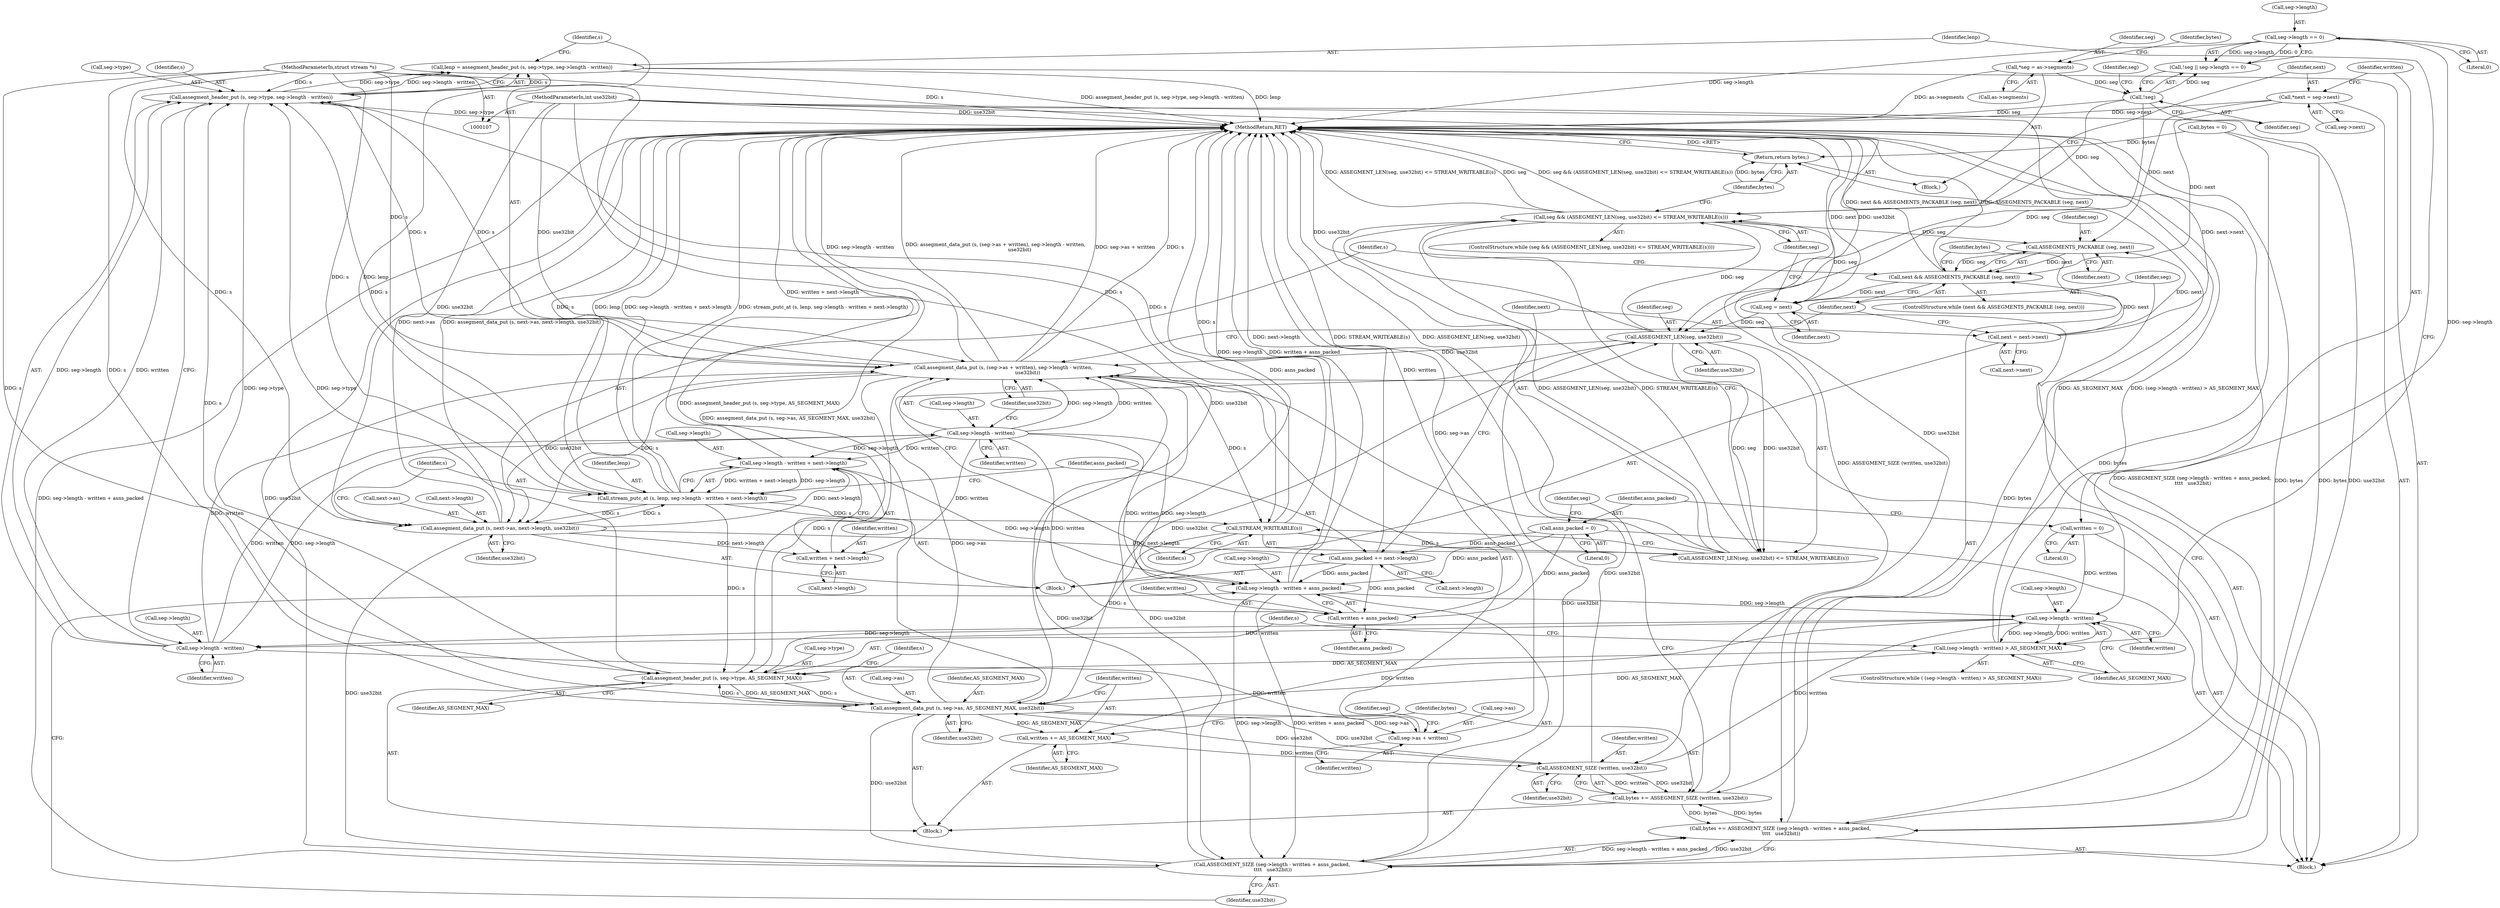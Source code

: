 digraph "1_savannah_7a42b78be9a4108d98833069a88e6fddb9285008@integer" {
"1000191" [label="(Call,lenp = assegment_header_put (s, seg->type, seg->length - written))"];
"1000193" [label="(Call,assegment_header_put (s, seg->type, seg->length - written))"];
"1000232" [label="(Call,stream_putc_at (s, lenp, seg->length - written + next->length))"];
"1000223" [label="(Call,assegment_data_put (s, next->as, next->length, use32bit))"];
"1000203" [label="(Call,assegment_data_put (s, (seg->as + written), seg->length - written, \n                              use32bit))"];
"1000108" [label="(MethodParameterIn,struct stream *s)"];
"1000176" [label="(Call,assegment_data_put (s, seg->as, AS_SEGMENT_MAX, use32bit))"];
"1000170" [label="(Call,assegment_header_put (s, seg->type, AS_SEGMENT_MAX))"];
"1000143" [label="(Call,STREAM_WRITEABLE(s))"];
"1000162" [label="(Call,(seg->length - written) > AS_SEGMENT_MAX)"];
"1000163" [label="(Call,seg->length - written)"];
"1000257" [label="(Call,seg->length - written + asns_packed)"];
"1000235" [label="(Call,seg->length - written + next->length)"];
"1000210" [label="(Call,seg->length - written)"];
"1000198" [label="(Call,seg->length - written)"];
"1000157" [label="(Call,asns_packed = 0)"];
"1000244" [label="(Call,asns_packed += next->length)"];
"1000126" [label="(Call,seg->length == 0)"];
"1000188" [label="(Call,ASSEGMENT_SIZE (written, use32bit))"];
"1000183" [label="(Call,written += AS_SEGMENT_MAX)"];
"1000110" [label="(MethodParameterIn,int use32bit)"];
"1000153" [label="(Call,written = 0)"];
"1000140" [label="(Call,ASSEGMENT_LEN(seg, use32bit))"];
"1000124" [label="(Call,!seg)"];
"1000113" [label="(Call,*seg = as->segments)"];
"1000265" [label="(Call,seg = next)"];
"1000217" [label="(Call,next && ASSEGMENTS_PACKABLE (seg, next))"];
"1000219" [label="(Call,ASSEGMENTS_PACKABLE (seg, next))"];
"1000137" [label="(Call,seg && (ASSEGMENT_LEN(seg, use32bit) <= STREAM_WRITEABLE(s)))"];
"1000139" [label="(Call,ASSEGMENT_LEN(seg, use32bit) <= STREAM_WRITEABLE(s))"];
"1000147" [label="(Call,*next = seg->next)"];
"1000249" [label="(Call,next = next->next)"];
"1000256" [label="(Call,ASSEGMENT_SIZE (seg->length - written + asns_packed, \n\t\t\t\t   use32bit))"];
"1000191" [label="(Call,lenp = assegment_header_put (s, seg->type, seg->length - written))"];
"1000186" [label="(Call,bytes += ASSEGMENT_SIZE (written, use32bit))"];
"1000254" [label="(Call,bytes += ASSEGMENT_SIZE (seg->length - written + asns_packed, \n\t\t\t\t   use32bit))"];
"1000268" [label="(Return,return bytes;)"];
"1000205" [label="(Call,seg->as + written)"];
"1000239" [label="(Call,written + next->length)"];
"1000261" [label="(Call,written + asns_packed)"];
"1000204" [label="(Identifier,s)"];
"1000161" [label="(ControlStructure,while ( (seg->length - written) > AS_SEGMENT_MAX))"];
"1000170" [label="(Call,assegment_header_put (s, seg->type, AS_SEGMENT_MAX))"];
"1000191" [label="(Call,lenp = assegment_header_put (s, seg->type, seg->length - written))"];
"1000257" [label="(Call,seg->length - written + asns_packed)"];
"1000217" [label="(Call,next && ASSEGMENTS_PACKABLE (seg, next))"];
"1000149" [label="(Call,seg->next)"];
"1000153" [label="(Call,written = 0)"];
"1000194" [label="(Identifier,s)"];
"1000255" [label="(Identifier,bytes)"];
"1000198" [label="(Call,seg->length - written)"];
"1000176" [label="(Call,assegment_data_put (s, seg->as, AS_SEGMENT_MAX, use32bit))"];
"1000144" [label="(Identifier,s)"];
"1000228" [label="(Call,next->length)"];
"1000145" [label="(Block,)"];
"1000261" [label="(Call,written + asns_packed)"];
"1000265" [label="(Call,seg = next)"];
"1000154" [label="(Identifier,written)"];
"1000181" [label="(Identifier,AS_SEGMENT_MAX)"];
"1000190" [label="(Identifier,use32bit)"];
"1000126" [label="(Call,seg->length == 0)"];
"1000119" [label="(Call,bytes = 0)"];
"1000263" [label="(Identifier,asns_packed)"];
"1000147" [label="(Call,*next = seg->next)"];
"1000256" [label="(Call,ASSEGMENT_SIZE (seg->length - written + asns_packed, \n\t\t\t\t   use32bit))"];
"1000206" [label="(Call,seg->as)"];
"1000266" [label="(Identifier,seg)"];
"1000139" [label="(Call,ASSEGMENT_LEN(seg, use32bit) <= STREAM_WRITEABLE(s))"];
"1000137" [label="(Call,seg && (ASSEGMENT_LEN(seg, use32bit) <= STREAM_WRITEABLE(s)))"];
"1000165" [label="(Identifier,seg)"];
"1000239" [label="(Call,written + next->length)"];
"1000159" [label="(Literal,0)"];
"1000183" [label="(Call,written += AS_SEGMENT_MAX)"];
"1000270" [label="(MethodReturn,RET)"];
"1000244" [label="(Call,asns_packed += next->length)"];
"1000258" [label="(Call,seg->length)"];
"1000202" [label="(Identifier,written)"];
"1000141" [label="(Identifier,seg)"];
"1000193" [label="(Call,assegment_header_put (s, seg->type, seg->length - written))"];
"1000251" [label="(Call,next->next)"];
"1000216" [label="(ControlStructure,while (next && ASSEGMENTS_PACKABLE (seg, next)))"];
"1000219" [label="(Call,ASSEGMENTS_PACKABLE (seg, next))"];
"1000177" [label="(Identifier,s)"];
"1000127" [label="(Call,seg->length)"];
"1000224" [label="(Identifier,s)"];
"1000267" [label="(Identifier,next)"];
"1000167" [label="(Identifier,written)"];
"1000188" [label="(Call,ASSEGMENT_SIZE (written, use32bit))"];
"1000124" [label="(Call,!seg)"];
"1000199" [label="(Call,seg->length)"];
"1000192" [label="(Identifier,lenp)"];
"1000264" [label="(Identifier,use32bit)"];
"1000185" [label="(Identifier,AS_SEGMENT_MAX)"];
"1000120" [label="(Identifier,bytes)"];
"1000171" [label="(Identifier,s)"];
"1000215" [label="(Identifier,use32bit)"];
"1000175" [label="(Identifier,AS_SEGMENT_MAX)"];
"1000249" [label="(Call,next = next->next)"];
"1000246" [label="(Call,next->length)"];
"1000212" [label="(Identifier,seg)"];
"1000225" [label="(Call,next->as)"];
"1000125" [label="(Identifier,seg)"];
"1000195" [label="(Call,seg->type)"];
"1000234" [label="(Identifier,lenp)"];
"1000182" [label="(Identifier,use32bit)"];
"1000223" [label="(Call,assegment_data_put (s, next->as, next->length, use32bit))"];
"1000218" [label="(Identifier,next)"];
"1000250" [label="(Identifier,next)"];
"1000214" [label="(Identifier,written)"];
"1000189" [label="(Identifier,written)"];
"1000241" [label="(Call,next->length)"];
"1000205" [label="(Call,seg->as + written)"];
"1000221" [label="(Identifier,next)"];
"1000240" [label="(Identifier,written)"];
"1000110" [label="(MethodParameterIn,int use32bit)"];
"1000187" [label="(Identifier,bytes)"];
"1000162" [label="(Call,(seg->length - written) > AS_SEGMENT_MAX)"];
"1000211" [label="(Call,seg->length)"];
"1000184" [label="(Identifier,written)"];
"1000113" [label="(Call,*seg = as->segments)"];
"1000231" [label="(Identifier,use32bit)"];
"1000148" [label="(Identifier,next)"];
"1000142" [label="(Identifier,use32bit)"];
"1000169" [label="(Block,)"];
"1000233" [label="(Identifier,s)"];
"1000115" [label="(Call,as->segments)"];
"1000143" [label="(Call,STREAM_WRITEABLE(s))"];
"1000128" [label="(Identifier,seg)"];
"1000268" [label="(Return,return bytes;)"];
"1000186" [label="(Call,bytes += ASSEGMENT_SIZE (written, use32bit))"];
"1000235" [label="(Call,seg->length - written + next->length)"];
"1000232" [label="(Call,stream_putc_at (s, lenp, seg->length - written + next->length))"];
"1000164" [label="(Call,seg->length)"];
"1000138" [label="(Identifier,seg)"];
"1000210" [label="(Call,seg->length - written)"];
"1000155" [label="(Literal,0)"];
"1000203" [label="(Call,assegment_data_put (s, (seg->as + written), seg->length - written, \n                              use32bit))"];
"1000254" [label="(Call,bytes += ASSEGMENT_SIZE (seg->length - written + asns_packed, \n\t\t\t\t   use32bit))"];
"1000262" [label="(Identifier,written)"];
"1000163" [label="(Call,seg->length - written)"];
"1000245" [label="(Identifier,asns_packed)"];
"1000236" [label="(Call,seg->length)"];
"1000157" [label="(Call,asns_packed = 0)"];
"1000123" [label="(Call,!seg || seg->length == 0)"];
"1000136" [label="(ControlStructure,while (seg && (ASSEGMENT_LEN(seg, use32bit) <= STREAM_WRITEABLE(s))))"];
"1000269" [label="(Identifier,bytes)"];
"1000114" [label="(Identifier,seg)"];
"1000220" [label="(Identifier,seg)"];
"1000158" [label="(Identifier,asns_packed)"];
"1000209" [label="(Identifier,written)"];
"1000178" [label="(Call,seg->as)"];
"1000130" [label="(Literal,0)"];
"1000108" [label="(MethodParameterIn,struct stream *s)"];
"1000140" [label="(Call,ASSEGMENT_LEN(seg, use32bit))"];
"1000168" [label="(Identifier,AS_SEGMENT_MAX)"];
"1000111" [label="(Block,)"];
"1000172" [label="(Call,seg->type)"];
"1000222" [label="(Block,)"];
"1000191" -> "1000145"  [label="AST: "];
"1000191" -> "1000193"  [label="CFG: "];
"1000192" -> "1000191"  [label="AST: "];
"1000193" -> "1000191"  [label="AST: "];
"1000204" -> "1000191"  [label="CFG: "];
"1000191" -> "1000270"  [label="DDG: assegment_header_put (s, seg->type, seg->length - written)"];
"1000191" -> "1000270"  [label="DDG: lenp"];
"1000193" -> "1000191"  [label="DDG: s"];
"1000193" -> "1000191"  [label="DDG: seg->type"];
"1000193" -> "1000191"  [label="DDG: seg->length - written"];
"1000191" -> "1000232"  [label="DDG: lenp"];
"1000193" -> "1000198"  [label="CFG: "];
"1000194" -> "1000193"  [label="AST: "];
"1000195" -> "1000193"  [label="AST: "];
"1000198" -> "1000193"  [label="AST: "];
"1000193" -> "1000270"  [label="DDG: seg->type"];
"1000193" -> "1000170"  [label="DDG: seg->type"];
"1000232" -> "1000193"  [label="DDG: s"];
"1000143" -> "1000193"  [label="DDG: s"];
"1000176" -> "1000193"  [label="DDG: s"];
"1000203" -> "1000193"  [label="DDG: s"];
"1000108" -> "1000193"  [label="DDG: s"];
"1000170" -> "1000193"  [label="DDG: seg->type"];
"1000198" -> "1000193"  [label="DDG: seg->length"];
"1000198" -> "1000193"  [label="DDG: written"];
"1000193" -> "1000203"  [label="DDG: s"];
"1000232" -> "1000222"  [label="AST: "];
"1000232" -> "1000235"  [label="CFG: "];
"1000233" -> "1000232"  [label="AST: "];
"1000234" -> "1000232"  [label="AST: "];
"1000235" -> "1000232"  [label="AST: "];
"1000245" -> "1000232"  [label="CFG: "];
"1000232" -> "1000270"  [label="DDG: seg->length - written + next->length"];
"1000232" -> "1000270"  [label="DDG: stream_putc_at (s, lenp, seg->length - written + next->length)"];
"1000232" -> "1000270"  [label="DDG: s"];
"1000232" -> "1000270"  [label="DDG: lenp"];
"1000232" -> "1000143"  [label="DDG: s"];
"1000232" -> "1000170"  [label="DDG: s"];
"1000232" -> "1000223"  [label="DDG: s"];
"1000223" -> "1000232"  [label="DDG: s"];
"1000108" -> "1000232"  [label="DDG: s"];
"1000235" -> "1000232"  [label="DDG: seg->length"];
"1000235" -> "1000232"  [label="DDG: written + next->length"];
"1000223" -> "1000222"  [label="AST: "];
"1000223" -> "1000231"  [label="CFG: "];
"1000224" -> "1000223"  [label="AST: "];
"1000225" -> "1000223"  [label="AST: "];
"1000228" -> "1000223"  [label="AST: "];
"1000231" -> "1000223"  [label="AST: "];
"1000233" -> "1000223"  [label="CFG: "];
"1000223" -> "1000270"  [label="DDG: next->as"];
"1000223" -> "1000270"  [label="DDG: assegment_data_put (s, next->as, next->length, use32bit)"];
"1000203" -> "1000223"  [label="DDG: s"];
"1000203" -> "1000223"  [label="DDG: use32bit"];
"1000108" -> "1000223"  [label="DDG: s"];
"1000110" -> "1000223"  [label="DDG: use32bit"];
"1000223" -> "1000235"  [label="DDG: next->length"];
"1000223" -> "1000239"  [label="DDG: next->length"];
"1000223" -> "1000244"  [label="DDG: next->length"];
"1000223" -> "1000256"  [label="DDG: use32bit"];
"1000203" -> "1000145"  [label="AST: "];
"1000203" -> "1000215"  [label="CFG: "];
"1000204" -> "1000203"  [label="AST: "];
"1000205" -> "1000203"  [label="AST: "];
"1000210" -> "1000203"  [label="AST: "];
"1000215" -> "1000203"  [label="AST: "];
"1000218" -> "1000203"  [label="CFG: "];
"1000203" -> "1000270"  [label="DDG: seg->length - written"];
"1000203" -> "1000270"  [label="DDG: assegment_data_put (s, (seg->as + written), seg->length - written, \n                              use32bit)"];
"1000203" -> "1000270"  [label="DDG: seg->as + written"];
"1000203" -> "1000270"  [label="DDG: s"];
"1000203" -> "1000143"  [label="DDG: s"];
"1000203" -> "1000170"  [label="DDG: s"];
"1000108" -> "1000203"  [label="DDG: s"];
"1000176" -> "1000203"  [label="DDG: seg->as"];
"1000198" -> "1000203"  [label="DDG: written"];
"1000210" -> "1000203"  [label="DDG: seg->length"];
"1000210" -> "1000203"  [label="DDG: written"];
"1000140" -> "1000203"  [label="DDG: use32bit"];
"1000188" -> "1000203"  [label="DDG: use32bit"];
"1000256" -> "1000203"  [label="DDG: use32bit"];
"1000110" -> "1000203"  [label="DDG: use32bit"];
"1000203" -> "1000256"  [label="DDG: use32bit"];
"1000108" -> "1000107"  [label="AST: "];
"1000108" -> "1000270"  [label="DDG: s"];
"1000108" -> "1000143"  [label="DDG: s"];
"1000108" -> "1000170"  [label="DDG: s"];
"1000108" -> "1000176"  [label="DDG: s"];
"1000176" -> "1000169"  [label="AST: "];
"1000176" -> "1000182"  [label="CFG: "];
"1000177" -> "1000176"  [label="AST: "];
"1000178" -> "1000176"  [label="AST: "];
"1000181" -> "1000176"  [label="AST: "];
"1000182" -> "1000176"  [label="AST: "];
"1000184" -> "1000176"  [label="CFG: "];
"1000176" -> "1000270"  [label="DDG: assegment_data_put (s, seg->as, AS_SEGMENT_MAX, use32bit)"];
"1000176" -> "1000162"  [label="DDG: AS_SEGMENT_MAX"];
"1000176" -> "1000170"  [label="DDG: s"];
"1000170" -> "1000176"  [label="DDG: s"];
"1000170" -> "1000176"  [label="DDG: AS_SEGMENT_MAX"];
"1000140" -> "1000176"  [label="DDG: use32bit"];
"1000188" -> "1000176"  [label="DDG: use32bit"];
"1000256" -> "1000176"  [label="DDG: use32bit"];
"1000110" -> "1000176"  [label="DDG: use32bit"];
"1000176" -> "1000183"  [label="DDG: AS_SEGMENT_MAX"];
"1000176" -> "1000188"  [label="DDG: use32bit"];
"1000176" -> "1000205"  [label="DDG: seg->as"];
"1000170" -> "1000169"  [label="AST: "];
"1000170" -> "1000175"  [label="CFG: "];
"1000171" -> "1000170"  [label="AST: "];
"1000172" -> "1000170"  [label="AST: "];
"1000175" -> "1000170"  [label="AST: "];
"1000177" -> "1000170"  [label="CFG: "];
"1000170" -> "1000270"  [label="DDG: assegment_header_put (s, seg->type, AS_SEGMENT_MAX)"];
"1000143" -> "1000170"  [label="DDG: s"];
"1000162" -> "1000170"  [label="DDG: AS_SEGMENT_MAX"];
"1000143" -> "1000139"  [label="AST: "];
"1000143" -> "1000144"  [label="CFG: "];
"1000144" -> "1000143"  [label="AST: "];
"1000139" -> "1000143"  [label="CFG: "];
"1000143" -> "1000270"  [label="DDG: s"];
"1000143" -> "1000139"  [label="DDG: s"];
"1000162" -> "1000161"  [label="AST: "];
"1000162" -> "1000168"  [label="CFG: "];
"1000163" -> "1000162"  [label="AST: "];
"1000168" -> "1000162"  [label="AST: "];
"1000171" -> "1000162"  [label="CFG: "];
"1000192" -> "1000162"  [label="CFG: "];
"1000162" -> "1000270"  [label="DDG: AS_SEGMENT_MAX"];
"1000162" -> "1000270"  [label="DDG: (seg->length - written) > AS_SEGMENT_MAX"];
"1000163" -> "1000162"  [label="DDG: seg->length"];
"1000163" -> "1000162"  [label="DDG: written"];
"1000163" -> "1000167"  [label="CFG: "];
"1000164" -> "1000163"  [label="AST: "];
"1000167" -> "1000163"  [label="AST: "];
"1000168" -> "1000163"  [label="CFG: "];
"1000257" -> "1000163"  [label="DDG: seg->length"];
"1000126" -> "1000163"  [label="DDG: seg->length"];
"1000188" -> "1000163"  [label="DDG: written"];
"1000153" -> "1000163"  [label="DDG: written"];
"1000163" -> "1000183"  [label="DDG: written"];
"1000163" -> "1000198"  [label="DDG: seg->length"];
"1000163" -> "1000198"  [label="DDG: written"];
"1000257" -> "1000256"  [label="AST: "];
"1000257" -> "1000261"  [label="CFG: "];
"1000258" -> "1000257"  [label="AST: "];
"1000261" -> "1000257"  [label="AST: "];
"1000264" -> "1000257"  [label="CFG: "];
"1000257" -> "1000270"  [label="DDG: seg->length"];
"1000257" -> "1000270"  [label="DDG: written + asns_packed"];
"1000257" -> "1000256"  [label="DDG: seg->length"];
"1000257" -> "1000256"  [label="DDG: written + asns_packed"];
"1000235" -> "1000257"  [label="DDG: seg->length"];
"1000210" -> "1000257"  [label="DDG: seg->length"];
"1000210" -> "1000257"  [label="DDG: written"];
"1000157" -> "1000257"  [label="DDG: asns_packed"];
"1000244" -> "1000257"  [label="DDG: asns_packed"];
"1000235" -> "1000239"  [label="CFG: "];
"1000236" -> "1000235"  [label="AST: "];
"1000239" -> "1000235"  [label="AST: "];
"1000235" -> "1000270"  [label="DDG: written + next->length"];
"1000210" -> "1000235"  [label="DDG: seg->length"];
"1000210" -> "1000235"  [label="DDG: written"];
"1000210" -> "1000214"  [label="CFG: "];
"1000211" -> "1000210"  [label="AST: "];
"1000214" -> "1000210"  [label="AST: "];
"1000215" -> "1000210"  [label="CFG: "];
"1000198" -> "1000210"  [label="DDG: seg->length"];
"1000198" -> "1000210"  [label="DDG: written"];
"1000210" -> "1000239"  [label="DDG: written"];
"1000210" -> "1000261"  [label="DDG: written"];
"1000198" -> "1000202"  [label="CFG: "];
"1000199" -> "1000198"  [label="AST: "];
"1000202" -> "1000198"  [label="AST: "];
"1000198" -> "1000205"  [label="DDG: written"];
"1000157" -> "1000145"  [label="AST: "];
"1000157" -> "1000159"  [label="CFG: "];
"1000158" -> "1000157"  [label="AST: "];
"1000159" -> "1000157"  [label="AST: "];
"1000165" -> "1000157"  [label="CFG: "];
"1000157" -> "1000244"  [label="DDG: asns_packed"];
"1000157" -> "1000261"  [label="DDG: asns_packed"];
"1000244" -> "1000222"  [label="AST: "];
"1000244" -> "1000246"  [label="CFG: "];
"1000245" -> "1000244"  [label="AST: "];
"1000246" -> "1000244"  [label="AST: "];
"1000250" -> "1000244"  [label="CFG: "];
"1000244" -> "1000270"  [label="DDG: next->length"];
"1000244" -> "1000261"  [label="DDG: asns_packed"];
"1000126" -> "1000123"  [label="AST: "];
"1000126" -> "1000130"  [label="CFG: "];
"1000127" -> "1000126"  [label="AST: "];
"1000130" -> "1000126"  [label="AST: "];
"1000123" -> "1000126"  [label="CFG: "];
"1000126" -> "1000270"  [label="DDG: seg->length"];
"1000126" -> "1000123"  [label="DDG: seg->length"];
"1000126" -> "1000123"  [label="DDG: 0"];
"1000188" -> "1000186"  [label="AST: "];
"1000188" -> "1000190"  [label="CFG: "];
"1000189" -> "1000188"  [label="AST: "];
"1000190" -> "1000188"  [label="AST: "];
"1000186" -> "1000188"  [label="CFG: "];
"1000188" -> "1000186"  [label="DDG: written"];
"1000188" -> "1000186"  [label="DDG: use32bit"];
"1000183" -> "1000188"  [label="DDG: written"];
"1000110" -> "1000188"  [label="DDG: use32bit"];
"1000183" -> "1000169"  [label="AST: "];
"1000183" -> "1000185"  [label="CFG: "];
"1000184" -> "1000183"  [label="AST: "];
"1000185" -> "1000183"  [label="AST: "];
"1000187" -> "1000183"  [label="CFG: "];
"1000110" -> "1000107"  [label="AST: "];
"1000110" -> "1000270"  [label="DDG: use32bit"];
"1000110" -> "1000140"  [label="DDG: use32bit"];
"1000110" -> "1000256"  [label="DDG: use32bit"];
"1000153" -> "1000145"  [label="AST: "];
"1000153" -> "1000155"  [label="CFG: "];
"1000154" -> "1000153"  [label="AST: "];
"1000155" -> "1000153"  [label="AST: "];
"1000158" -> "1000153"  [label="CFG: "];
"1000140" -> "1000139"  [label="AST: "];
"1000140" -> "1000142"  [label="CFG: "];
"1000141" -> "1000140"  [label="AST: "];
"1000142" -> "1000140"  [label="AST: "];
"1000144" -> "1000140"  [label="CFG: "];
"1000140" -> "1000270"  [label="DDG: use32bit"];
"1000140" -> "1000137"  [label="DDG: seg"];
"1000140" -> "1000139"  [label="DDG: seg"];
"1000140" -> "1000139"  [label="DDG: use32bit"];
"1000124" -> "1000140"  [label="DDG: seg"];
"1000265" -> "1000140"  [label="DDG: seg"];
"1000256" -> "1000140"  [label="DDG: use32bit"];
"1000124" -> "1000123"  [label="AST: "];
"1000124" -> "1000125"  [label="CFG: "];
"1000125" -> "1000124"  [label="AST: "];
"1000128" -> "1000124"  [label="CFG: "];
"1000123" -> "1000124"  [label="CFG: "];
"1000124" -> "1000270"  [label="DDG: seg"];
"1000124" -> "1000123"  [label="DDG: seg"];
"1000113" -> "1000124"  [label="DDG: seg"];
"1000124" -> "1000137"  [label="DDG: seg"];
"1000113" -> "1000111"  [label="AST: "];
"1000113" -> "1000115"  [label="CFG: "];
"1000114" -> "1000113"  [label="AST: "];
"1000115" -> "1000113"  [label="AST: "];
"1000120" -> "1000113"  [label="CFG: "];
"1000113" -> "1000270"  [label="DDG: as->segments"];
"1000265" -> "1000145"  [label="AST: "];
"1000265" -> "1000267"  [label="CFG: "];
"1000266" -> "1000265"  [label="AST: "];
"1000267" -> "1000265"  [label="AST: "];
"1000138" -> "1000265"  [label="CFG: "];
"1000265" -> "1000270"  [label="DDG: next"];
"1000265" -> "1000137"  [label="DDG: seg"];
"1000217" -> "1000265"  [label="DDG: next"];
"1000217" -> "1000216"  [label="AST: "];
"1000217" -> "1000218"  [label="CFG: "];
"1000217" -> "1000219"  [label="CFG: "];
"1000218" -> "1000217"  [label="AST: "];
"1000219" -> "1000217"  [label="AST: "];
"1000224" -> "1000217"  [label="CFG: "];
"1000255" -> "1000217"  [label="CFG: "];
"1000217" -> "1000270"  [label="DDG: ASSEGMENTS_PACKABLE (seg, next)"];
"1000217" -> "1000270"  [label="DDG: next && ASSEGMENTS_PACKABLE (seg, next)"];
"1000219" -> "1000217"  [label="DDG: next"];
"1000219" -> "1000217"  [label="DDG: seg"];
"1000147" -> "1000217"  [label="DDG: next"];
"1000249" -> "1000217"  [label="DDG: next"];
"1000219" -> "1000221"  [label="CFG: "];
"1000220" -> "1000219"  [label="AST: "];
"1000221" -> "1000219"  [label="AST: "];
"1000137" -> "1000219"  [label="DDG: seg"];
"1000147" -> "1000219"  [label="DDG: next"];
"1000249" -> "1000219"  [label="DDG: next"];
"1000137" -> "1000136"  [label="AST: "];
"1000137" -> "1000138"  [label="CFG: "];
"1000137" -> "1000139"  [label="CFG: "];
"1000138" -> "1000137"  [label="AST: "];
"1000139" -> "1000137"  [label="AST: "];
"1000148" -> "1000137"  [label="CFG: "];
"1000269" -> "1000137"  [label="CFG: "];
"1000137" -> "1000270"  [label="DDG: ASSEGMENT_LEN(seg, use32bit) <= STREAM_WRITEABLE(s)"];
"1000137" -> "1000270"  [label="DDG: seg"];
"1000137" -> "1000270"  [label="DDG: seg && (ASSEGMENT_LEN(seg, use32bit) <= STREAM_WRITEABLE(s))"];
"1000139" -> "1000137"  [label="DDG: ASSEGMENT_LEN(seg, use32bit)"];
"1000139" -> "1000137"  [label="DDG: STREAM_WRITEABLE(s)"];
"1000139" -> "1000270"  [label="DDG: ASSEGMENT_LEN(seg, use32bit)"];
"1000139" -> "1000270"  [label="DDG: STREAM_WRITEABLE(s)"];
"1000147" -> "1000145"  [label="AST: "];
"1000147" -> "1000149"  [label="CFG: "];
"1000148" -> "1000147"  [label="AST: "];
"1000149" -> "1000147"  [label="AST: "];
"1000154" -> "1000147"  [label="CFG: "];
"1000147" -> "1000270"  [label="DDG: seg->next"];
"1000249" -> "1000222"  [label="AST: "];
"1000249" -> "1000251"  [label="CFG: "];
"1000250" -> "1000249"  [label="AST: "];
"1000251" -> "1000249"  [label="AST: "];
"1000218" -> "1000249"  [label="CFG: "];
"1000249" -> "1000270"  [label="DDG: next->next"];
"1000256" -> "1000254"  [label="AST: "];
"1000256" -> "1000264"  [label="CFG: "];
"1000264" -> "1000256"  [label="AST: "];
"1000254" -> "1000256"  [label="CFG: "];
"1000256" -> "1000270"  [label="DDG: use32bit"];
"1000256" -> "1000270"  [label="DDG: seg->length - written + asns_packed"];
"1000256" -> "1000254"  [label="DDG: seg->length - written + asns_packed"];
"1000256" -> "1000254"  [label="DDG: use32bit"];
"1000186" -> "1000169"  [label="AST: "];
"1000187" -> "1000186"  [label="AST: "];
"1000165" -> "1000186"  [label="CFG: "];
"1000186" -> "1000270"  [label="DDG: ASSEGMENT_SIZE (written, use32bit)"];
"1000254" -> "1000186"  [label="DDG: bytes"];
"1000119" -> "1000186"  [label="DDG: bytes"];
"1000186" -> "1000254"  [label="DDG: bytes"];
"1000254" -> "1000145"  [label="AST: "];
"1000255" -> "1000254"  [label="AST: "];
"1000266" -> "1000254"  [label="CFG: "];
"1000254" -> "1000270"  [label="DDG: bytes"];
"1000254" -> "1000270"  [label="DDG: ASSEGMENT_SIZE (seg->length - written + asns_packed, \n\t\t\t\t   use32bit)"];
"1000119" -> "1000254"  [label="DDG: bytes"];
"1000254" -> "1000268"  [label="DDG: bytes"];
"1000268" -> "1000111"  [label="AST: "];
"1000268" -> "1000269"  [label="CFG: "];
"1000269" -> "1000268"  [label="AST: "];
"1000270" -> "1000268"  [label="CFG: "];
"1000268" -> "1000270"  [label="DDG: <RET>"];
"1000269" -> "1000268"  [label="DDG: bytes"];
"1000119" -> "1000268"  [label="DDG: bytes"];
"1000205" -> "1000209"  [label="CFG: "];
"1000206" -> "1000205"  [label="AST: "];
"1000209" -> "1000205"  [label="AST: "];
"1000212" -> "1000205"  [label="CFG: "];
"1000205" -> "1000270"  [label="DDG: seg->as"];
"1000239" -> "1000241"  [label="CFG: "];
"1000240" -> "1000239"  [label="AST: "];
"1000241" -> "1000239"  [label="AST: "];
"1000261" -> "1000263"  [label="CFG: "];
"1000262" -> "1000261"  [label="AST: "];
"1000263" -> "1000261"  [label="AST: "];
"1000261" -> "1000270"  [label="DDG: written"];
"1000261" -> "1000270"  [label="DDG: asns_packed"];
}
